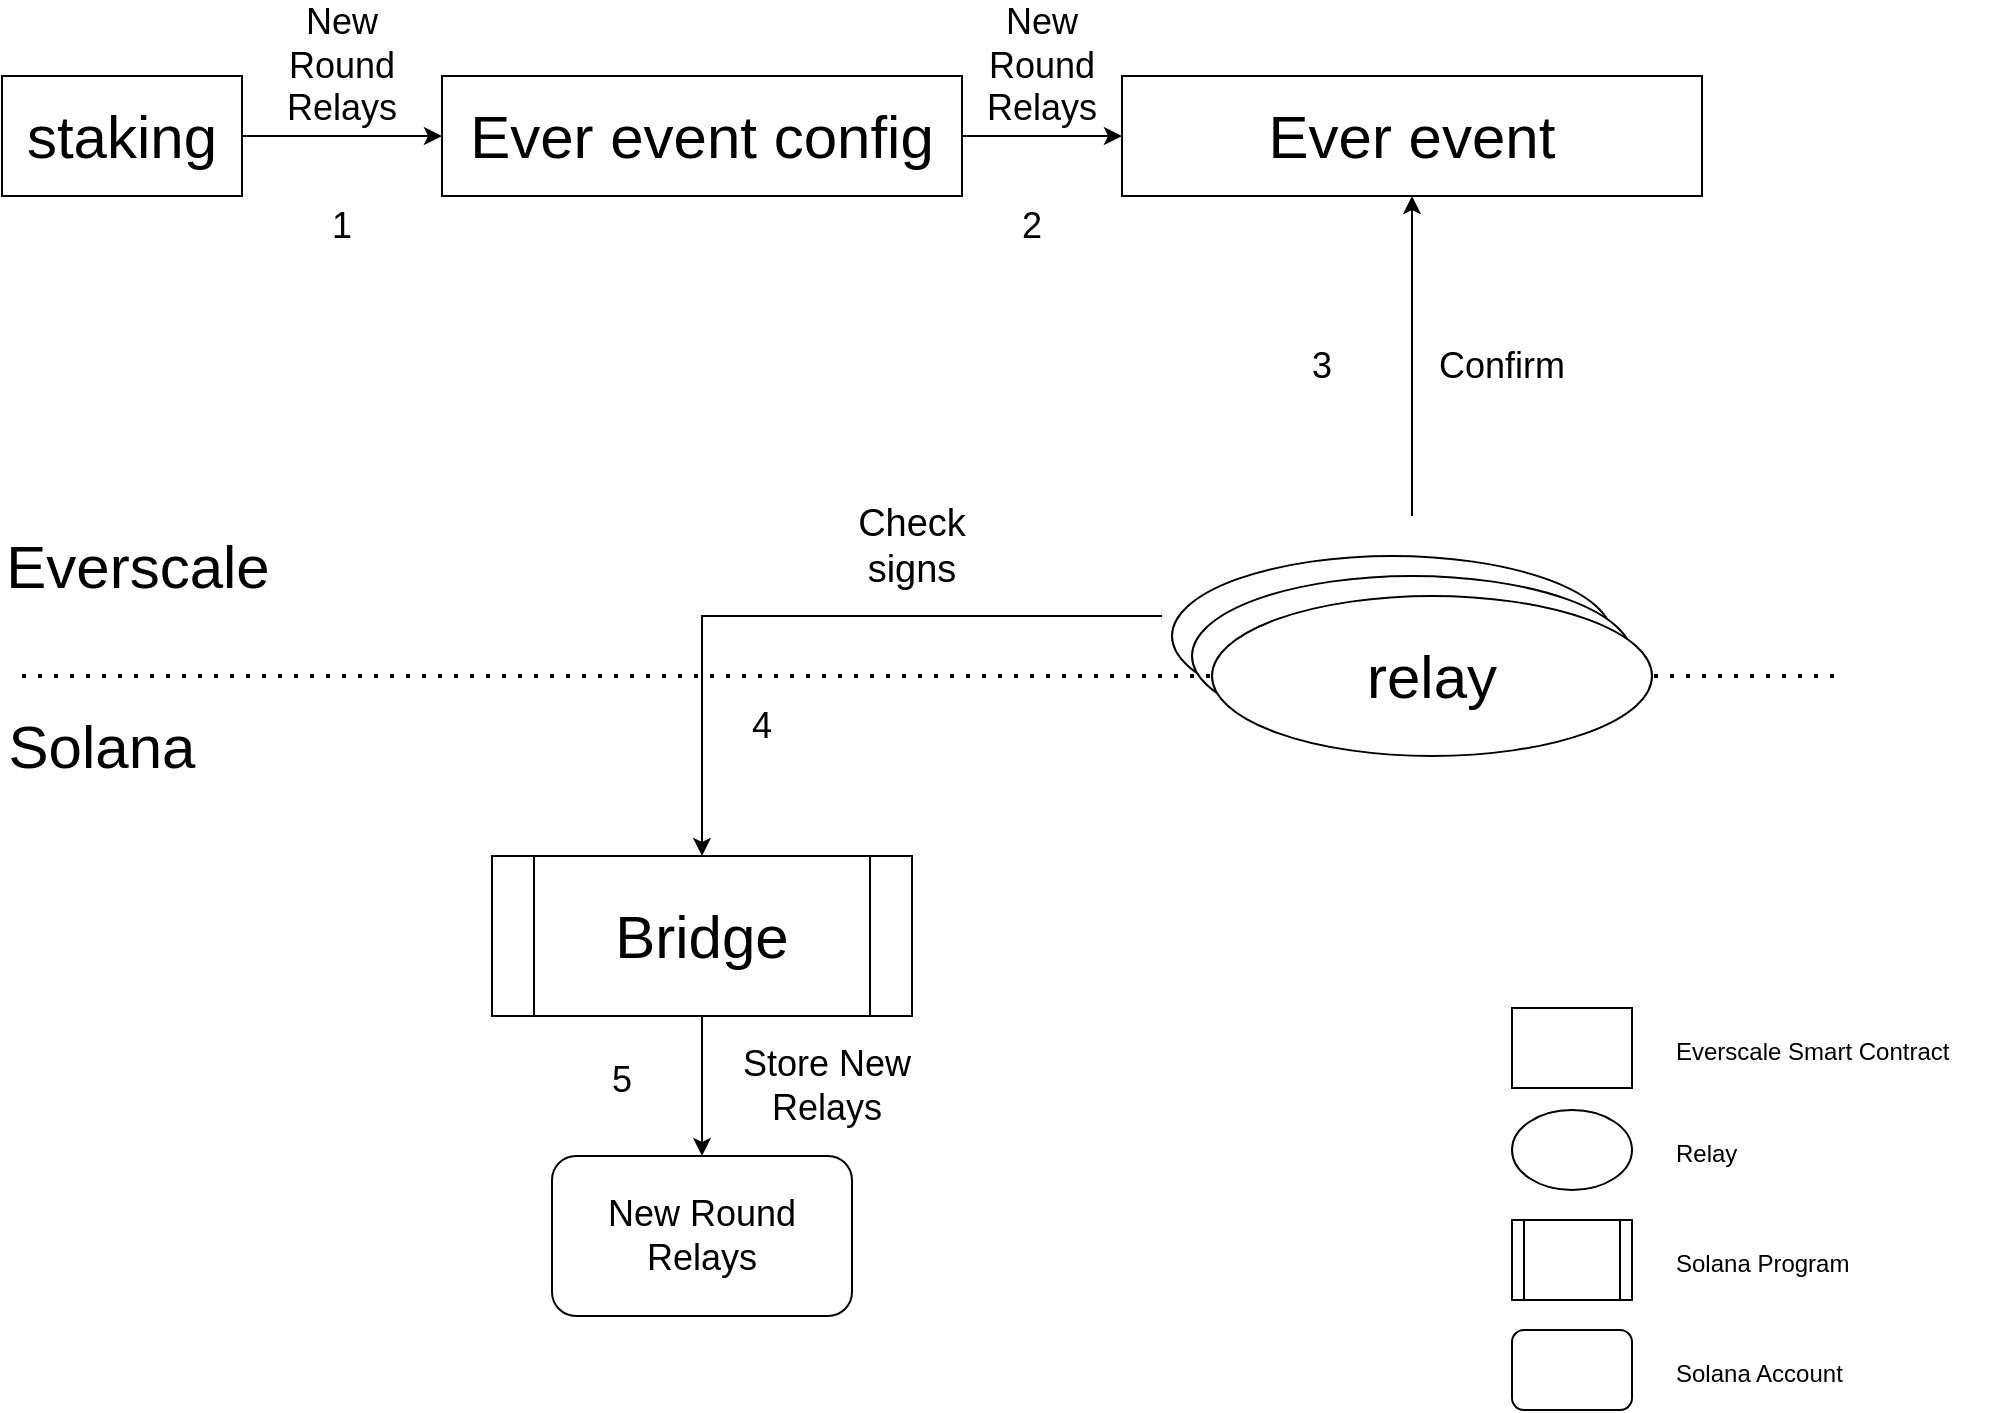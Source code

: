 <mxfile version="16.5.1" type="device"><diagram id="p4Zf-6ZJ4P1mr38LxFGu" name="Page-1"><mxGraphModel dx="1581" dy="1167" grid="1" gridSize="10" guides="1" tooltips="1" connect="1" arrows="1" fold="1" page="1" pageScale="1" pageWidth="1169" pageHeight="827" math="0" shadow="0"><root><mxCell id="0"/><mxCell id="1" parent="0"/><mxCell id="WYdLwcnOIROpI5cExHVf-1" value="&lt;font style=&quot;font-size: 30px&quot;&gt;Bridge&lt;/font&gt;" style="shape=process;whiteSpace=wrap;html=1;backgroundOutline=1;" parent="1" vertex="1"><mxGeometry x="405" y="490" width="210" height="80" as="geometry"/></mxCell><mxCell id="WYdLwcnOIROpI5cExHVf-5" style="edgeStyle=orthogonalEdgeStyle;rounded=0;orthogonalLoop=1;jettySize=auto;html=1;entryX=0;entryY=0.5;entryDx=0;entryDy=0;fontSize=30;" parent="1" source="WYdLwcnOIROpI5cExHVf-2" target="WYdLwcnOIROpI5cExHVf-4" edge="1"><mxGeometry relative="1" as="geometry"/></mxCell><mxCell id="WYdLwcnOIROpI5cExHVf-2" value="staking" style="rounded=0;whiteSpace=wrap;html=1;fontSize=30;" parent="1" vertex="1"><mxGeometry x="160" y="100" width="120" height="60" as="geometry"/></mxCell><mxCell id="WYdLwcnOIROpI5cExHVf-3" value="Ever event" style="rounded=0;whiteSpace=wrap;html=1;fontSize=30;" parent="1" vertex="1"><mxGeometry x="720" y="100" width="290" height="60" as="geometry"/></mxCell><mxCell id="WYdLwcnOIROpI5cExHVf-6" style="edgeStyle=orthogonalEdgeStyle;rounded=0;orthogonalLoop=1;jettySize=auto;html=1;entryX=0;entryY=0.5;entryDx=0;entryDy=0;fontSize=30;" parent="1" source="WYdLwcnOIROpI5cExHVf-4" target="WYdLwcnOIROpI5cExHVf-3" edge="1"><mxGeometry relative="1" as="geometry"/></mxCell><mxCell id="WYdLwcnOIROpI5cExHVf-4" value="Ever event config" style="rounded=0;whiteSpace=wrap;html=1;fontSize=30;" parent="1" vertex="1"><mxGeometry x="380" y="100" width="260" height="60" as="geometry"/></mxCell><mxCell id="WYdLwcnOIROpI5cExHVf-7" value="relay" style="ellipse;whiteSpace=wrap;html=1;fontSize=30;" parent="1" vertex="1"><mxGeometry x="745" y="340" width="220" height="80" as="geometry"/></mxCell><mxCell id="WYdLwcnOIROpI5cExHVf-9" value="relay" style="ellipse;whiteSpace=wrap;html=1;fontSize=30;" parent="1" vertex="1"><mxGeometry x="755" y="350" width="220" height="80" as="geometry"/></mxCell><mxCell id="WYdLwcnOIROpI5cExHVf-12" style="edgeStyle=orthogonalEdgeStyle;rounded=0;orthogonalLoop=1;jettySize=auto;html=1;fontSize=30;" parent="1" target="WYdLwcnOIROpI5cExHVf-1" edge="1"><mxGeometry relative="1" as="geometry"><mxPoint x="740" y="370" as="sourcePoint"/><Array as="points"><mxPoint x="740" y="370"/><mxPoint x="510" y="370"/></Array></mxGeometry></mxCell><mxCell id="WYdLwcnOIROpI5cExHVf-13" value="" style="endArrow=none;dashed=1;html=1;dashPattern=1 3;strokeWidth=2;rounded=0;fontSize=30;" parent="1" edge="1"><mxGeometry width="50" height="50" relative="1" as="geometry"><mxPoint x="170" y="400" as="sourcePoint"/><mxPoint x="1080" y="400" as="targetPoint"/></mxGeometry></mxCell><mxCell id="WYdLwcnOIROpI5cExHVf-14" value="Everscale" style="text;html=1;strokeColor=none;fillColor=none;align=center;verticalAlign=middle;whiteSpace=wrap;rounded=0;fontSize=30;" parent="1" vertex="1"><mxGeometry x="198" y="330" width="60" height="30" as="geometry"/></mxCell><mxCell id="WYdLwcnOIROpI5cExHVf-15" value="Solana" style="text;html=1;strokeColor=none;fillColor=none;align=center;verticalAlign=middle;whiteSpace=wrap;rounded=0;fontSize=30;" parent="1" vertex="1"><mxGeometry x="180" y="420" width="60" height="30" as="geometry"/></mxCell><mxCell id="oa0U2oKngVd9bmhpm7UK-1" value="&lt;font style=&quot;font-size: 18px&quot;&gt;New Round Relays&lt;/font&gt;" style="text;html=1;strokeColor=none;fillColor=none;align=center;verticalAlign=middle;whiteSpace=wrap;rounded=0;" parent="1" vertex="1"><mxGeometry x="300" y="80" width="60" height="30" as="geometry"/></mxCell><mxCell id="oa0U2oKngVd9bmhpm7UK-2" value="" style="endArrow=classic;html=1;rounded=0;entryX=0.5;entryY=1;entryDx=0;entryDy=0;" parent="1" target="WYdLwcnOIROpI5cExHVf-3" edge="1"><mxGeometry width="50" height="50" relative="1" as="geometry"><mxPoint x="865" y="320" as="sourcePoint"/><mxPoint x="865" y="250" as="targetPoint"/></mxGeometry></mxCell><mxCell id="oa0U2oKngVd9bmhpm7UK-3" value="&lt;font style=&quot;font-size: 18px&quot;&gt;New Round Relays&lt;/font&gt;" style="text;html=1;strokeColor=none;fillColor=none;align=center;verticalAlign=middle;whiteSpace=wrap;rounded=0;" parent="1" vertex="1"><mxGeometry x="650" y="80" width="60" height="30" as="geometry"/></mxCell><mxCell id="oa0U2oKngVd9bmhpm7UK-4" value="&lt;font style=&quot;font-size: 18px&quot;&gt;Confirm&lt;/font&gt;" style="text;html=1;strokeColor=none;fillColor=none;align=center;verticalAlign=middle;whiteSpace=wrap;rounded=0;" parent="1" vertex="1"><mxGeometry x="880" y="230" width="60" height="30" as="geometry"/></mxCell><mxCell id="3_RxnsD9wbiFGTjl2u51-2" value="&lt;span style=&quot;font-size: 19px&quot;&gt;Check signs&lt;/span&gt;" style="text;html=1;strokeColor=none;fillColor=none;align=center;verticalAlign=middle;whiteSpace=wrap;rounded=0;" parent="1" vertex="1"><mxGeometry x="585" y="320" width="60" height="30" as="geometry"/></mxCell><mxCell id="3_RxnsD9wbiFGTjl2u51-4" value="New Round Relays" style="rounded=1;whiteSpace=wrap;html=1;fontSize=18;strokeWidth=1;" parent="1" vertex="1"><mxGeometry x="435" y="640" width="150" height="80" as="geometry"/></mxCell><mxCell id="3_RxnsD9wbiFGTjl2u51-5" value="" style="endArrow=classic;html=1;rounded=0;fontSize=18;exitX=0.5;exitY=1;exitDx=0;exitDy=0;entryX=0.5;entryY=0;entryDx=0;entryDy=0;" parent="1" source="WYdLwcnOIROpI5cExHVf-1" target="3_RxnsD9wbiFGTjl2u51-4" edge="1"><mxGeometry width="50" height="50" relative="1" as="geometry"><mxPoint x="500" y="630" as="sourcePoint"/><mxPoint x="550" y="580" as="targetPoint"/></mxGeometry></mxCell><mxCell id="3_RxnsD9wbiFGTjl2u51-6" value="&lt;font style=&quot;font-size: 18px&quot;&gt;Store New Relays&lt;/font&gt;" style="text;html=1;strokeColor=none;fillColor=none;align=center;verticalAlign=middle;whiteSpace=wrap;rounded=0;" parent="1" vertex="1"><mxGeometry x="525" y="590" width="95" height="30" as="geometry"/></mxCell><mxCell id="3_RxnsD9wbiFGTjl2u51-7" value="" style="rounded=0;whiteSpace=wrap;html=1;fontSize=18;strokeWidth=1;" parent="1" vertex="1"><mxGeometry x="915" y="566" width="60" height="40" as="geometry"/></mxCell><mxCell id="3_RxnsD9wbiFGTjl2u51-8" value="" style="rounded=1;whiteSpace=wrap;html=1;fontSize=18;strokeWidth=1;" parent="1" vertex="1"><mxGeometry x="915" y="727" width="60" height="40" as="geometry"/></mxCell><mxCell id="3_RxnsD9wbiFGTjl2u51-9" value="" style="ellipse;whiteSpace=wrap;html=1;fontSize=18;strokeWidth=1;" parent="1" vertex="1"><mxGeometry x="915" y="617" width="60" height="40" as="geometry"/></mxCell><mxCell id="3_RxnsD9wbiFGTjl2u51-10" value="" style="shape=process;whiteSpace=wrap;html=1;backgroundOutline=1;fontSize=18;strokeWidth=1;" parent="1" vertex="1"><mxGeometry x="915" y="672" width="60" height="40" as="geometry"/></mxCell><mxCell id="3_RxnsD9wbiFGTjl2u51-11" value="&lt;font style=&quot;font-size: 12px&quot;&gt;Everscale Smart Contract&lt;/font&gt;" style="text;html=1;strokeColor=none;fillColor=none;align=left;verticalAlign=middle;whiteSpace=wrap;rounded=0;fontSize=18;" parent="1" vertex="1"><mxGeometry x="995" y="571" width="165" height="30" as="geometry"/></mxCell><mxCell id="3_RxnsD9wbiFGTjl2u51-12" value="&lt;font style=&quot;font-size: 12px&quot;&gt;Relay&lt;/font&gt;" style="text;html=1;strokeColor=none;fillColor=none;align=left;verticalAlign=middle;whiteSpace=wrap;rounded=0;fontSize=18;" parent="1" vertex="1"><mxGeometry x="995" y="622" width="165" height="30" as="geometry"/></mxCell><mxCell id="3_RxnsD9wbiFGTjl2u51-13" value="&lt;font style=&quot;font-size: 12px&quot;&gt;Solana Program&lt;/font&gt;" style="text;html=1;strokeColor=none;fillColor=none;align=left;verticalAlign=middle;whiteSpace=wrap;rounded=0;fontSize=18;" parent="1" vertex="1"><mxGeometry x="995" y="677" width="165" height="30" as="geometry"/></mxCell><mxCell id="3_RxnsD9wbiFGTjl2u51-14" value="&lt;font style=&quot;font-size: 12px&quot;&gt;Solana Account&lt;/font&gt;" style="text;html=1;strokeColor=none;fillColor=none;align=left;verticalAlign=middle;whiteSpace=wrap;rounded=0;fontSize=18;" parent="1" vertex="1"><mxGeometry x="995" y="732" width="165" height="30" as="geometry"/></mxCell><mxCell id="WYdLwcnOIROpI5cExHVf-10" value="relay" style="ellipse;whiteSpace=wrap;html=1;fontSize=30;" parent="1" vertex="1"><mxGeometry x="765" y="360" width="220" height="80" as="geometry"/></mxCell><mxCell id="ya7J_i_sCITx6JWSfIqn-1" value="&lt;font style=&quot;font-size: 18px&quot;&gt;1&lt;/font&gt;" style="text;html=1;strokeColor=none;fillColor=none;align=center;verticalAlign=middle;whiteSpace=wrap;rounded=0;" vertex="1" parent="1"><mxGeometry x="300" y="160" width="60" height="30" as="geometry"/></mxCell><mxCell id="ya7J_i_sCITx6JWSfIqn-2" value="&lt;font style=&quot;font-size: 18px&quot;&gt;2&lt;/font&gt;" style="text;html=1;strokeColor=none;fillColor=none;align=center;verticalAlign=middle;whiteSpace=wrap;rounded=0;" vertex="1" parent="1"><mxGeometry x="645" y="160" width="60" height="30" as="geometry"/></mxCell><mxCell id="ya7J_i_sCITx6JWSfIqn-3" value="&lt;font style=&quot;font-size: 18px&quot;&gt;3&lt;/font&gt;" style="text;html=1;strokeColor=none;fillColor=none;align=center;verticalAlign=middle;whiteSpace=wrap;rounded=0;" vertex="1" parent="1"><mxGeometry x="790" y="230" width="60" height="30" as="geometry"/></mxCell><mxCell id="ya7J_i_sCITx6JWSfIqn-4" value="&lt;font style=&quot;font-size: 18px&quot;&gt;4&lt;/font&gt;" style="text;html=1;strokeColor=none;fillColor=none;align=center;verticalAlign=middle;whiteSpace=wrap;rounded=0;" vertex="1" parent="1"><mxGeometry x="510" y="410" width="60" height="30" as="geometry"/></mxCell><mxCell id="ya7J_i_sCITx6JWSfIqn-5" value="&lt;font style=&quot;font-size: 18px&quot;&gt;5&lt;/font&gt;" style="text;html=1;strokeColor=none;fillColor=none;align=center;verticalAlign=middle;whiteSpace=wrap;rounded=0;" vertex="1" parent="1"><mxGeometry x="440" y="587" width="60" height="30" as="geometry"/></mxCell></root></mxGraphModel></diagram></mxfile>